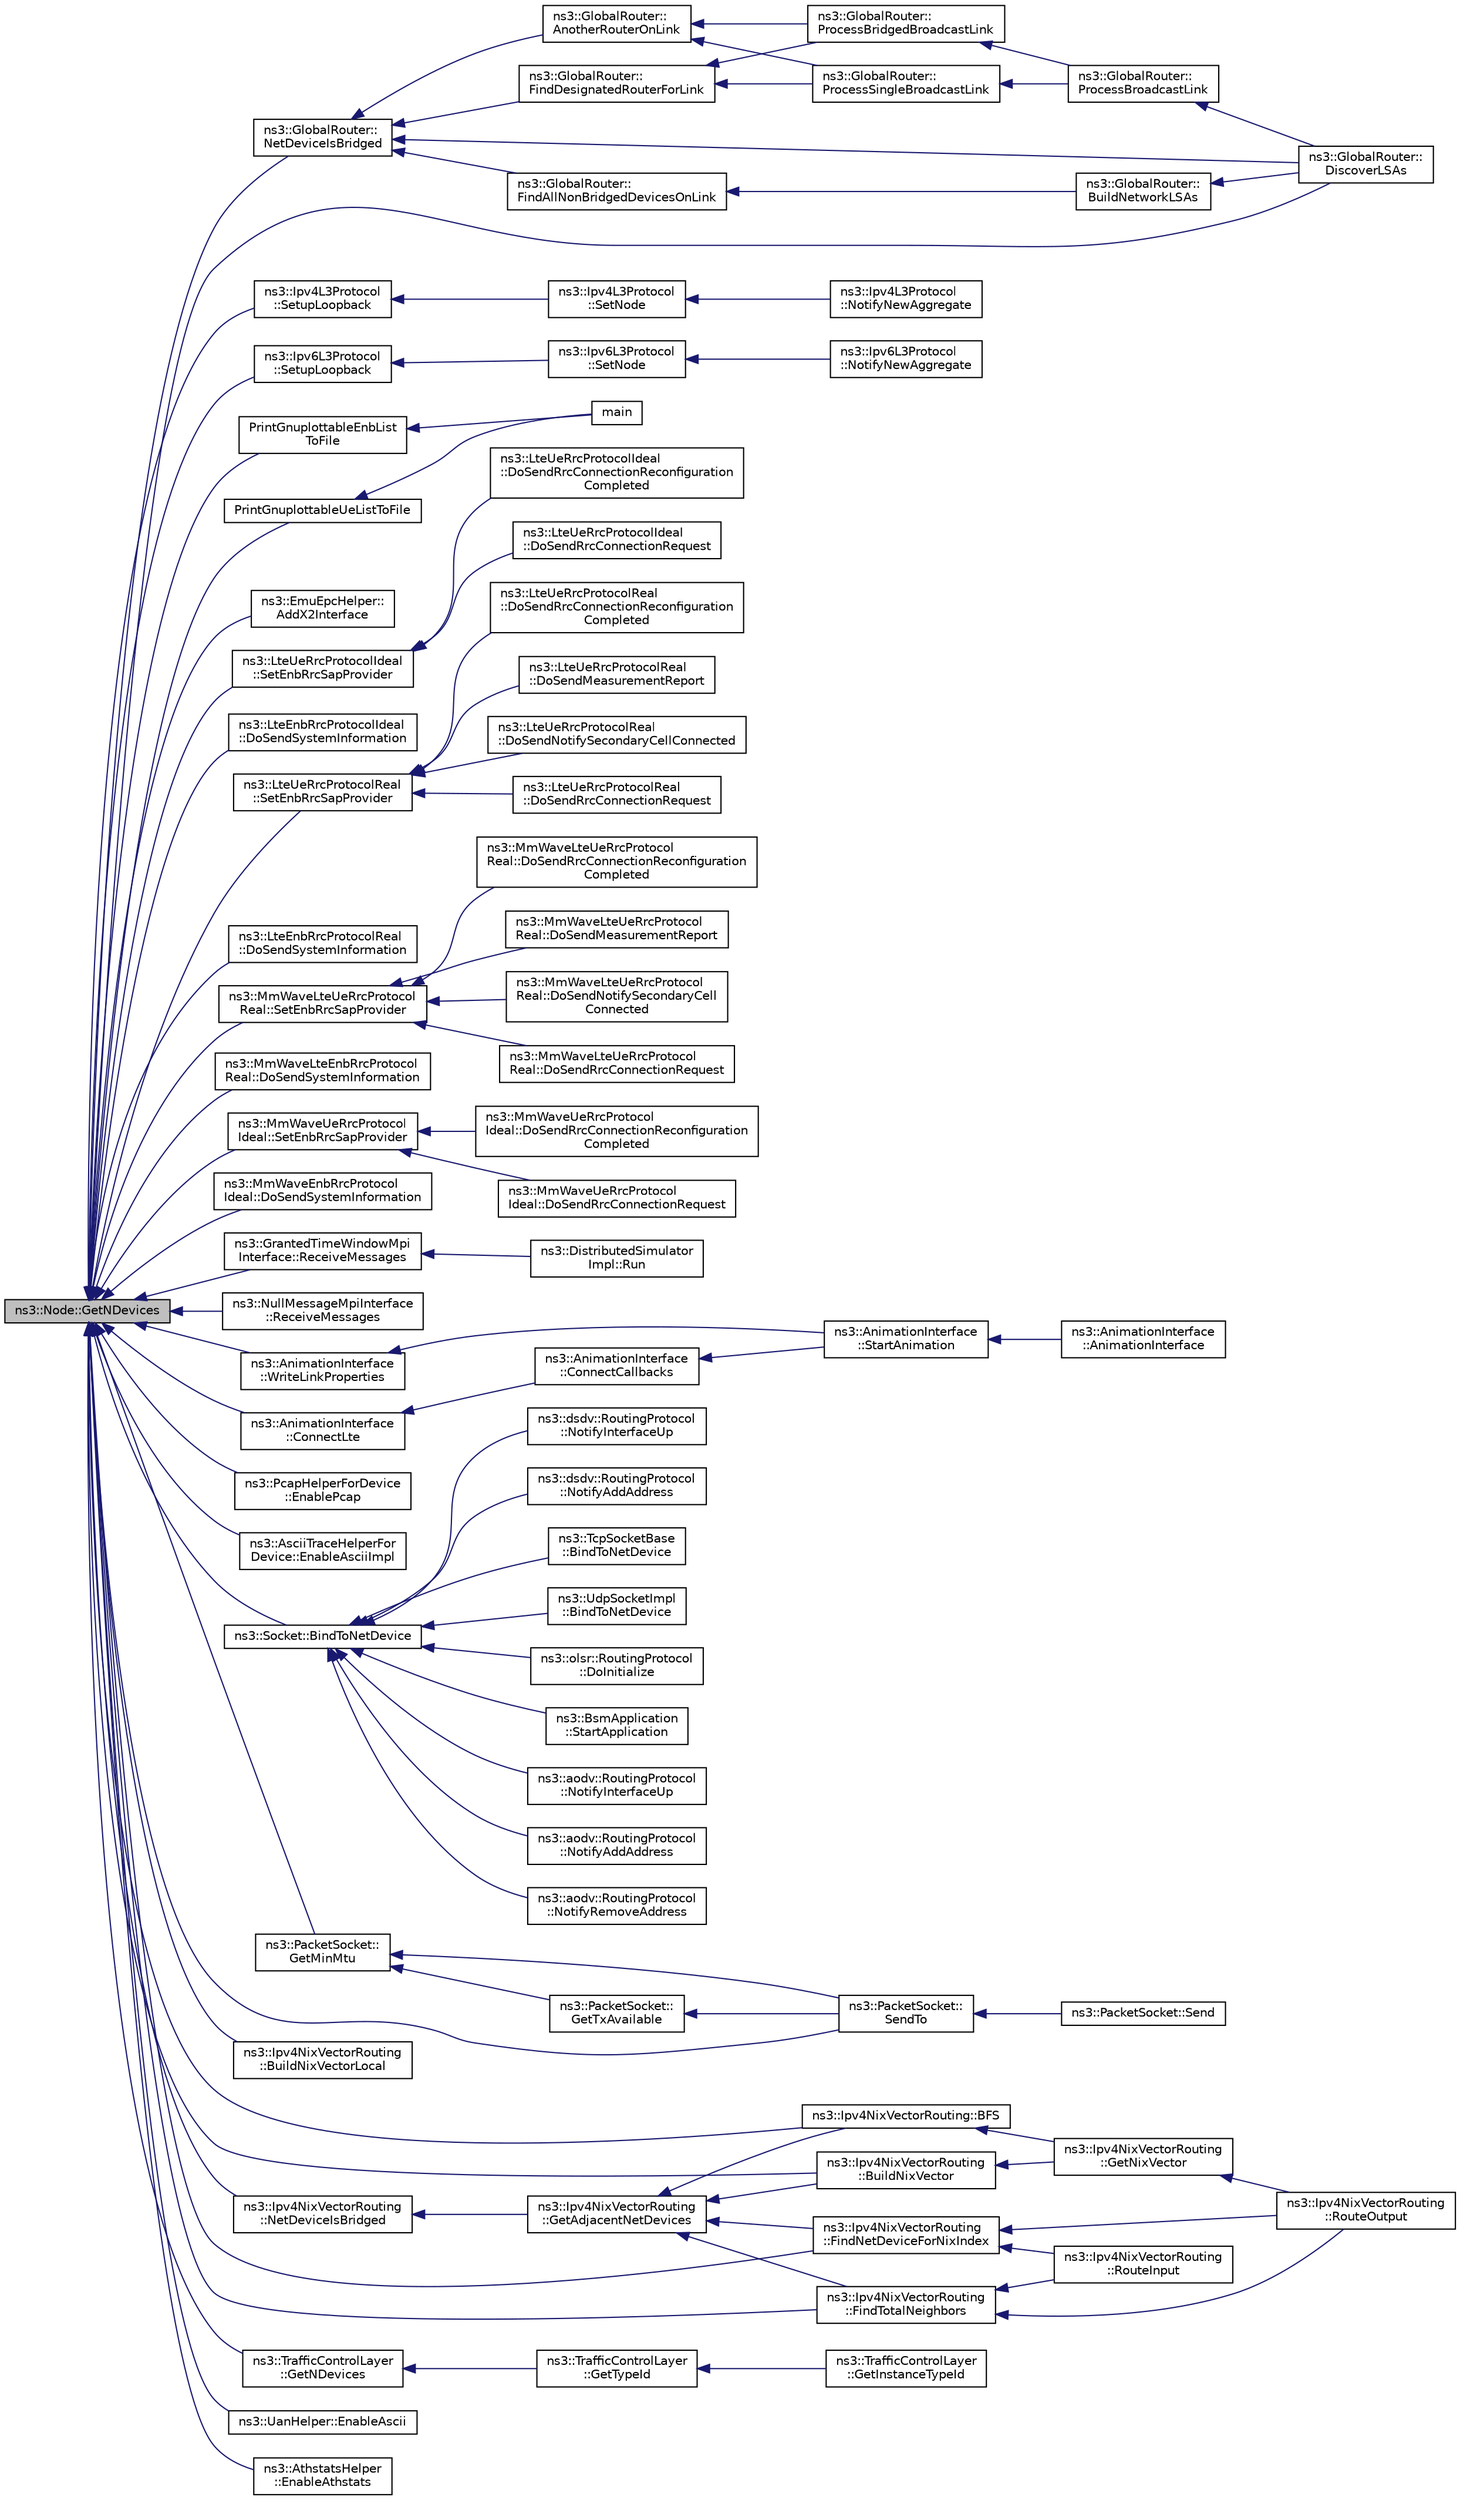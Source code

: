 digraph "ns3::Node::GetNDevices"
{
  edge [fontname="Helvetica",fontsize="10",labelfontname="Helvetica",labelfontsize="10"];
  node [fontname="Helvetica",fontsize="10",shape=record];
  rankdir="LR";
  Node1 [label="ns3::Node::GetNDevices",height=0.2,width=0.4,color="black", fillcolor="grey75", style="filled", fontcolor="black"];
  Node1 -> Node2 [dir="back",color="midnightblue",fontsize="10",style="solid"];
  Node2 [label="ns3::GlobalRouter::\lDiscoverLSAs",height=0.2,width=0.4,color="black", fillcolor="white", style="filled",URL="$df/d40/classns3_1_1GlobalRouter.html#a44e135879879a27cd8d2566b5e9761cf",tooltip="Walk the connected channels, discover the adjacent routers and build the associated number of Global ..."];
  Node1 -> Node3 [dir="back",color="midnightblue",fontsize="10",style="solid"];
  Node3 [label="ns3::GlobalRouter::\lNetDeviceIsBridged",height=0.2,width=0.4,color="black", fillcolor="white", style="filled",URL="$df/d40/classns3_1_1GlobalRouter.html#ad330b65439cd1be39799b52df948f98b",tooltip="Decide whether or not a given net device is being bridged by a BridgeNetDevice. "];
  Node3 -> Node2 [dir="back",color="midnightblue",fontsize="10",style="solid"];
  Node3 -> Node4 [dir="back",color="midnightblue",fontsize="10",style="solid"];
  Node4 [label="ns3::GlobalRouter::\lFindAllNonBridgedDevicesOnLink",height=0.2,width=0.4,color="black", fillcolor="white", style="filled",URL="$df/d40/classns3_1_1GlobalRouter.html#af1fc3edcc4d14d9344f3b94617da8e85",tooltip="Return a container of all non-bridged NetDevices on a link. "];
  Node4 -> Node5 [dir="back",color="midnightblue",fontsize="10",style="solid"];
  Node5 [label="ns3::GlobalRouter::\lBuildNetworkLSAs",height=0.2,width=0.4,color="black", fillcolor="white", style="filled",URL="$df/d40/classns3_1_1GlobalRouter.html#aff937ae50e8cc2de5a6e989cbe17609b",tooltip="Build one NetworkLSA for each net device talking to a network that we are the designated router for..."];
  Node5 -> Node2 [dir="back",color="midnightblue",fontsize="10",style="solid"];
  Node3 -> Node6 [dir="back",color="midnightblue",fontsize="10",style="solid"];
  Node6 [label="ns3::GlobalRouter::\lFindDesignatedRouterForLink",height=0.2,width=0.4,color="black", fillcolor="white", style="filled",URL="$df/d40/classns3_1_1GlobalRouter.html#ab562e4407394674ef8502b3ab1d051d6",tooltip="Finds a designated router. "];
  Node6 -> Node7 [dir="back",color="midnightblue",fontsize="10",style="solid"];
  Node7 [label="ns3::GlobalRouter::\lProcessSingleBroadcastLink",height=0.2,width=0.4,color="black", fillcolor="white", style="filled",URL="$df/d40/classns3_1_1GlobalRouter.html#a16b0eecb167b84a7160c8903839a826f",tooltip="Process a single broadcast link. "];
  Node7 -> Node8 [dir="back",color="midnightblue",fontsize="10",style="solid"];
  Node8 [label="ns3::GlobalRouter::\lProcessBroadcastLink",height=0.2,width=0.4,color="black", fillcolor="white", style="filled",URL="$df/d40/classns3_1_1GlobalRouter.html#af981be58153ef32690b434072cd3205b",tooltip="Process a generic broadcast link. "];
  Node8 -> Node2 [dir="back",color="midnightblue",fontsize="10",style="solid"];
  Node6 -> Node9 [dir="back",color="midnightblue",fontsize="10",style="solid"];
  Node9 [label="ns3::GlobalRouter::\lProcessBridgedBroadcastLink",height=0.2,width=0.4,color="black", fillcolor="white", style="filled",URL="$df/d40/classns3_1_1GlobalRouter.html#a7368716600989ea7d4bec67fa4f86e4c",tooltip="Process a bridged broadcast link. "];
  Node9 -> Node8 [dir="back",color="midnightblue",fontsize="10",style="solid"];
  Node3 -> Node10 [dir="back",color="midnightblue",fontsize="10",style="solid"];
  Node10 [label="ns3::GlobalRouter::\lAnotherRouterOnLink",height=0.2,width=0.4,color="black", fillcolor="white", style="filled",URL="$df/d40/classns3_1_1GlobalRouter.html#ae2af74f394b3b8de4daad7000fb0b9f7",tooltip="Checks for the presence of another router on the NetDevice. "];
  Node10 -> Node7 [dir="back",color="midnightblue",fontsize="10",style="solid"];
  Node10 -> Node9 [dir="back",color="midnightblue",fontsize="10",style="solid"];
  Node1 -> Node11 [dir="back",color="midnightblue",fontsize="10",style="solid"];
  Node11 [label="ns3::Ipv4L3Protocol\l::SetupLoopback",height=0.2,width=0.4,color="black", fillcolor="white", style="filled",URL="$d2/dc9/classns3_1_1Ipv4L3Protocol.html#aa37b950d26063e4e7ee659e599c83bde",tooltip="Setup loopback interface. "];
  Node11 -> Node12 [dir="back",color="midnightblue",fontsize="10",style="solid"];
  Node12 [label="ns3::Ipv4L3Protocol\l::SetNode",height=0.2,width=0.4,color="black", fillcolor="white", style="filled",URL="$d2/dc9/classns3_1_1Ipv4L3Protocol.html#a82ef37914ea8bab699575fea23586bc7",tooltip="Set node associated with this stack. "];
  Node12 -> Node13 [dir="back",color="midnightblue",fontsize="10",style="solid"];
  Node13 [label="ns3::Ipv4L3Protocol\l::NotifyNewAggregate",height=0.2,width=0.4,color="black", fillcolor="white", style="filled",URL="$d2/dc9/classns3_1_1Ipv4L3Protocol.html#a41c7e4fc5a8dba55e9708df7cef9b9c7"];
  Node1 -> Node14 [dir="back",color="midnightblue",fontsize="10",style="solid"];
  Node14 [label="ns3::Ipv6L3Protocol\l::SetupLoopback",height=0.2,width=0.4,color="black", fillcolor="white", style="filled",URL="$d7/d74/classns3_1_1Ipv6L3Protocol.html#a69a1ef7b49dd3aa80c6807f467720005",tooltip="Setup loopback interface. "];
  Node14 -> Node15 [dir="back",color="midnightblue",fontsize="10",style="solid"];
  Node15 [label="ns3::Ipv6L3Protocol\l::SetNode",height=0.2,width=0.4,color="black", fillcolor="white", style="filled",URL="$d7/d74/classns3_1_1Ipv6L3Protocol.html#a53796a2747cb5edcd1c762f44043b061",tooltip="Set node associated with this stack. "];
  Node15 -> Node16 [dir="back",color="midnightblue",fontsize="10",style="solid"];
  Node16 [label="ns3::Ipv6L3Protocol\l::NotifyNewAggregate",height=0.2,width=0.4,color="black", fillcolor="white", style="filled",URL="$d7/d74/classns3_1_1Ipv6L3Protocol.html#ae07ff89952d068d18fb5650ffd1f5378",tooltip="Notify other components connected to the node that a new stack member is now connected. "];
  Node1 -> Node17 [dir="back",color="midnightblue",fontsize="10",style="solid"];
  Node17 [label="PrintGnuplottableUeListToFile",height=0.2,width=0.4,color="black", fillcolor="white", style="filled",URL="$d9/d7b/lena-distributed-ffr_8cc.html#ad818a3dd4c090b8ecaba926e5272c409"];
  Node17 -> Node18 [dir="back",color="midnightblue",fontsize="10",style="solid"];
  Node18 [label="main",height=0.2,width=0.4,color="black", fillcolor="white", style="filled",URL="$d9/d7b/lena-distributed-ffr_8cc.html#a0ddf1224851353fc92bfbff6f499fa97"];
  Node1 -> Node19 [dir="back",color="midnightblue",fontsize="10",style="solid"];
  Node19 [label="PrintGnuplottableEnbList\lToFile",height=0.2,width=0.4,color="black", fillcolor="white", style="filled",URL="$d9/d7b/lena-distributed-ffr_8cc.html#a7e3aa5272ba032faa7717e0f3ba2f73d"];
  Node19 -> Node18 [dir="back",color="midnightblue",fontsize="10",style="solid"];
  Node1 -> Node20 [dir="back",color="midnightblue",fontsize="10",style="solid"];
  Node20 [label="ns3::EmuEpcHelper::\lAddX2Interface",height=0.2,width=0.4,color="black", fillcolor="white", style="filled",URL="$d9/db8/classns3_1_1EmuEpcHelper.html#adeca48cbe7143128f3578b4904e02218"];
  Node1 -> Node21 [dir="back",color="midnightblue",fontsize="10",style="solid"];
  Node21 [label="ns3::LteUeRrcProtocolIdeal\l::SetEnbRrcSapProvider",height=0.2,width=0.4,color="black", fillcolor="white", style="filled",URL="$de/dc6/classns3_1_1LteUeRrcProtocolIdeal.html#a86373f892a016ce3ea48859450e5bdd9"];
  Node21 -> Node22 [dir="back",color="midnightblue",fontsize="10",style="solid"];
  Node22 [label="ns3::LteUeRrcProtocolIdeal\l::DoSendRrcConnectionRequest",height=0.2,width=0.4,color="black", fillcolor="white", style="filled",URL="$de/dc6/classns3_1_1LteUeRrcProtocolIdeal.html#aba69a27c58dff7088f0b9e84da9c830c"];
  Node21 -> Node23 [dir="back",color="midnightblue",fontsize="10",style="solid"];
  Node23 [label="ns3::LteUeRrcProtocolIdeal\l::DoSendRrcConnectionReconfiguration\lCompleted",height=0.2,width=0.4,color="black", fillcolor="white", style="filled",URL="$de/dc6/classns3_1_1LteUeRrcProtocolIdeal.html#a7a67d7e0ca99d8085900dd73cbc694b6"];
  Node1 -> Node24 [dir="back",color="midnightblue",fontsize="10",style="solid"];
  Node24 [label="ns3::LteEnbRrcProtocolIdeal\l::DoSendSystemInformation",height=0.2,width=0.4,color="black", fillcolor="white", style="filled",URL="$d4/d63/classns3_1_1LteEnbRrcProtocolIdeal.html#ae0152051aabf49a2f42ba5c5a651a2a5"];
  Node1 -> Node25 [dir="back",color="midnightblue",fontsize="10",style="solid"];
  Node25 [label="ns3::LteUeRrcProtocolReal\l::SetEnbRrcSapProvider",height=0.2,width=0.4,color="black", fillcolor="white", style="filled",URL="$df/d48/classns3_1_1LteUeRrcProtocolReal.html#a332253a9f192cd34ed5e8840ce84e474"];
  Node25 -> Node26 [dir="back",color="midnightblue",fontsize="10",style="solid"];
  Node26 [label="ns3::LteUeRrcProtocolReal\l::DoSendRrcConnectionRequest",height=0.2,width=0.4,color="black", fillcolor="white", style="filled",URL="$df/d48/classns3_1_1LteUeRrcProtocolReal.html#af1f7ba46dc2b2a1e13dcde81ec7afea4"];
  Node25 -> Node27 [dir="back",color="midnightblue",fontsize="10",style="solid"];
  Node27 [label="ns3::LteUeRrcProtocolReal\l::DoSendRrcConnectionReconfiguration\lCompleted",height=0.2,width=0.4,color="black", fillcolor="white", style="filled",URL="$df/d48/classns3_1_1LteUeRrcProtocolReal.html#a3f28203afd2430174ef52e0a37708ff1"];
  Node25 -> Node28 [dir="back",color="midnightblue",fontsize="10",style="solid"];
  Node28 [label="ns3::LteUeRrcProtocolReal\l::DoSendMeasurementReport",height=0.2,width=0.4,color="black", fillcolor="white", style="filled",URL="$df/d48/classns3_1_1LteUeRrcProtocolReal.html#ac41ee20df1ad7487e5567e42af85a240"];
  Node25 -> Node29 [dir="back",color="midnightblue",fontsize="10",style="solid"];
  Node29 [label="ns3::LteUeRrcProtocolReal\l::DoSendNotifySecondaryCellConnected",height=0.2,width=0.4,color="black", fillcolor="white", style="filled",URL="$df/d48/classns3_1_1LteUeRrcProtocolReal.html#a6df09b8827c5d8e456f46b5ad8e052f0"];
  Node1 -> Node30 [dir="back",color="midnightblue",fontsize="10",style="solid"];
  Node30 [label="ns3::LteEnbRrcProtocolReal\l::DoSendSystemInformation",height=0.2,width=0.4,color="black", fillcolor="white", style="filled",URL="$d0/d88/classns3_1_1LteEnbRrcProtocolReal.html#a7e03d04b3442cee4c3debfbb3f8b6e74"];
  Node1 -> Node31 [dir="back",color="midnightblue",fontsize="10",style="solid"];
  Node31 [label="ns3::MmWaveLteUeRrcProtocol\lReal::SetEnbRrcSapProvider",height=0.2,width=0.4,color="black", fillcolor="white", style="filled",URL="$df/d69/classns3_1_1MmWaveLteUeRrcProtocolReal.html#adbb0955b254fae63826a9f90c8dc2113"];
  Node31 -> Node32 [dir="back",color="midnightblue",fontsize="10",style="solid"];
  Node32 [label="ns3::MmWaveLteUeRrcProtocol\lReal::DoSendRrcConnectionRequest",height=0.2,width=0.4,color="black", fillcolor="white", style="filled",URL="$df/d69/classns3_1_1MmWaveLteUeRrcProtocolReal.html#a02fda6186d43188464181236922ab8c8"];
  Node31 -> Node33 [dir="back",color="midnightblue",fontsize="10",style="solid"];
  Node33 [label="ns3::MmWaveLteUeRrcProtocol\lReal::DoSendRrcConnectionReconfiguration\lCompleted",height=0.2,width=0.4,color="black", fillcolor="white", style="filled",URL="$df/d69/classns3_1_1MmWaveLteUeRrcProtocolReal.html#aea3f08380821000ed2c5d6f94482bdd6"];
  Node31 -> Node34 [dir="back",color="midnightblue",fontsize="10",style="solid"];
  Node34 [label="ns3::MmWaveLteUeRrcProtocol\lReal::DoSendMeasurementReport",height=0.2,width=0.4,color="black", fillcolor="white", style="filled",URL="$df/d69/classns3_1_1MmWaveLteUeRrcProtocolReal.html#a6b106b803fabfb284ec0b20c01be0a40"];
  Node31 -> Node35 [dir="back",color="midnightblue",fontsize="10",style="solid"];
  Node35 [label="ns3::MmWaveLteUeRrcProtocol\lReal::DoSendNotifySecondaryCell\lConnected",height=0.2,width=0.4,color="black", fillcolor="white", style="filled",URL="$df/d69/classns3_1_1MmWaveLteUeRrcProtocolReal.html#a3867751da392f836f7deea034af22f2e"];
  Node1 -> Node36 [dir="back",color="midnightblue",fontsize="10",style="solid"];
  Node36 [label="ns3::MmWaveLteEnbRrcProtocol\lReal::DoSendSystemInformation",height=0.2,width=0.4,color="black", fillcolor="white", style="filled",URL="$dd/dda/classns3_1_1MmWaveLteEnbRrcProtocolReal.html#a9ab6593e094fbacc948e933c1ae5d20a"];
  Node1 -> Node37 [dir="back",color="midnightblue",fontsize="10",style="solid"];
  Node37 [label="ns3::MmWaveUeRrcProtocol\lIdeal::SetEnbRrcSapProvider",height=0.2,width=0.4,color="black", fillcolor="white", style="filled",URL="$d3/d0f/classns3_1_1MmWaveUeRrcProtocolIdeal.html#adff64b34a950c009747c19c5510700bf"];
  Node37 -> Node38 [dir="back",color="midnightblue",fontsize="10",style="solid"];
  Node38 [label="ns3::MmWaveUeRrcProtocol\lIdeal::DoSendRrcConnectionRequest",height=0.2,width=0.4,color="black", fillcolor="white", style="filled",URL="$d3/d0f/classns3_1_1MmWaveUeRrcProtocolIdeal.html#a7f1b53061ddb2454a8172475e45f8202"];
  Node37 -> Node39 [dir="back",color="midnightblue",fontsize="10",style="solid"];
  Node39 [label="ns3::MmWaveUeRrcProtocol\lIdeal::DoSendRrcConnectionReconfiguration\lCompleted",height=0.2,width=0.4,color="black", fillcolor="white", style="filled",URL="$d3/d0f/classns3_1_1MmWaveUeRrcProtocolIdeal.html#a9ff38cf3a78824451cf43223fa994f37"];
  Node1 -> Node40 [dir="back",color="midnightblue",fontsize="10",style="solid"];
  Node40 [label="ns3::MmWaveEnbRrcProtocol\lIdeal::DoSendSystemInformation",height=0.2,width=0.4,color="black", fillcolor="white", style="filled",URL="$d1/d90/classns3_1_1MmWaveEnbRrcProtocolIdeal.html#ace31b251b4e6641dad8e995e2b38e3fe"];
  Node1 -> Node41 [dir="back",color="midnightblue",fontsize="10",style="solid"];
  Node41 [label="ns3::GrantedTimeWindowMpi\lInterface::ReceiveMessages",height=0.2,width=0.4,color="black", fillcolor="white", style="filled",URL="$da/db3/classns3_1_1GrantedTimeWindowMpiInterface.html#a25a6699dcab1ab2e348e0b5a2c90aa42"];
  Node41 -> Node42 [dir="back",color="midnightblue",fontsize="10",style="solid"];
  Node42 [label="ns3::DistributedSimulator\lImpl::Run",height=0.2,width=0.4,color="black", fillcolor="white", style="filled",URL="$d7/df7/classns3_1_1DistributedSimulatorImpl.html#a5a2cd016631eac7f93dba3b08ab0e0dd"];
  Node1 -> Node43 [dir="back",color="midnightblue",fontsize="10",style="solid"];
  Node43 [label="ns3::NullMessageMpiInterface\l::ReceiveMessages",height=0.2,width=0.4,color="black", fillcolor="white", style="filled",URL="$d0/d9f/classns3_1_1NullMessageMpiInterface.html#a9ca96f3f6dc2df5f955505c441499430"];
  Node1 -> Node44 [dir="back",color="midnightblue",fontsize="10",style="solid"];
  Node44 [label="ns3::AnimationInterface\l::ConnectLte",height=0.2,width=0.4,color="black", fillcolor="white", style="filled",URL="$d6/d1a/classns3_1_1AnimationInterface.html#a921e35bb00b2d0032dde4147bd2a200e",tooltip="Connect LTE function. "];
  Node44 -> Node45 [dir="back",color="midnightblue",fontsize="10",style="solid"];
  Node45 [label="ns3::AnimationInterface\l::ConnectCallbacks",height=0.2,width=0.4,color="black", fillcolor="white", style="filled",URL="$d6/d1a/classns3_1_1AnimationInterface.html#a3475aa338984f2024403caa04c146027",tooltip="Connect callbacks function. "];
  Node45 -> Node46 [dir="back",color="midnightblue",fontsize="10",style="solid"];
  Node46 [label="ns3::AnimationInterface\l::StartAnimation",height=0.2,width=0.4,color="black", fillcolor="white", style="filled",URL="$d6/d1a/classns3_1_1AnimationInterface.html#aed28bace6b97494e11179766449bb442"];
  Node46 -> Node47 [dir="back",color="midnightblue",fontsize="10",style="solid"];
  Node47 [label="ns3::AnimationInterface\l::AnimationInterface",height=0.2,width=0.4,color="black", fillcolor="white", style="filled",URL="$d6/d1a/classns3_1_1AnimationInterface.html#a88af7da6eb605ec7e9d8cb3fcc8a6466",tooltip="Constructor. "];
  Node1 -> Node48 [dir="back",color="midnightblue",fontsize="10",style="solid"];
  Node48 [label="ns3::AnimationInterface\l::WriteLinkProperties",height=0.2,width=0.4,color="black", fillcolor="white", style="filled",URL="$d6/d1a/classns3_1_1AnimationInterface.html#a458296bfceb6bd8b53b4c9bf38b5fdc7",tooltip="Write link properties function. "];
  Node48 -> Node46 [dir="back",color="midnightblue",fontsize="10",style="solid"];
  Node1 -> Node49 [dir="back",color="midnightblue",fontsize="10",style="solid"];
  Node49 [label="ns3::PcapHelperForDevice\l::EnablePcap",height=0.2,width=0.4,color="black", fillcolor="white", style="filled",URL="$d5/d03/classns3_1_1PcapHelperForDevice.html#aaff226f8b35b0aba2fb5adb562ebc093",tooltip="Enable pcap output on each device (which is of the appropriate type) in the nodes provided in the con..."];
  Node1 -> Node50 [dir="back",color="midnightblue",fontsize="10",style="solid"];
  Node50 [label="ns3::AsciiTraceHelperFor\lDevice::EnableAsciiImpl",height=0.2,width=0.4,color="black", fillcolor="white", style="filled",URL="$dd/daf/classns3_1_1AsciiTraceHelperForDevice.html#a704ffba0d6a860fe0d3b297f572a84f3",tooltip="Enable ascii trace output on each device (which is of the appropriate type) in the nodes provided in ..."];
  Node1 -> Node51 [dir="back",color="midnightblue",fontsize="10",style="solid"];
  Node51 [label="ns3::Socket::BindToNetDevice",height=0.2,width=0.4,color="black", fillcolor="white", style="filled",URL="$d9/df2/classns3_1_1Socket.html#a9952cd10a2c8c108846027108cc9e44e",tooltip="Bind a socket to specific device. "];
  Node51 -> Node52 [dir="back",color="midnightblue",fontsize="10",style="solid"];
  Node52 [label="ns3::aodv::RoutingProtocol\l::NotifyInterfaceUp",height=0.2,width=0.4,color="black", fillcolor="white", style="filled",URL="$db/dd0/classns3_1_1aodv_1_1RoutingProtocol.html#a006b7deb41f4eb2dc1e0d69d50c5a284"];
  Node51 -> Node53 [dir="back",color="midnightblue",fontsize="10",style="solid"];
  Node53 [label="ns3::aodv::RoutingProtocol\l::NotifyAddAddress",height=0.2,width=0.4,color="black", fillcolor="white", style="filled",URL="$db/dd0/classns3_1_1aodv_1_1RoutingProtocol.html#a8d6ee1881856a557d8c051e40785e51b"];
  Node51 -> Node54 [dir="back",color="midnightblue",fontsize="10",style="solid"];
  Node54 [label="ns3::aodv::RoutingProtocol\l::NotifyRemoveAddress",height=0.2,width=0.4,color="black", fillcolor="white", style="filled",URL="$db/dd0/classns3_1_1aodv_1_1RoutingProtocol.html#aa3ada55a69e945cc414d87566cca0388"];
  Node51 -> Node55 [dir="back",color="midnightblue",fontsize="10",style="solid"];
  Node55 [label="ns3::dsdv::RoutingProtocol\l::NotifyInterfaceUp",height=0.2,width=0.4,color="black", fillcolor="white", style="filled",URL="$de/dca/classns3_1_1dsdv_1_1RoutingProtocol.html#a9a3edd95b3a0714d5aff5293e96883d2"];
  Node51 -> Node56 [dir="back",color="midnightblue",fontsize="10",style="solid"];
  Node56 [label="ns3::dsdv::RoutingProtocol\l::NotifyAddAddress",height=0.2,width=0.4,color="black", fillcolor="white", style="filled",URL="$de/dca/classns3_1_1dsdv_1_1RoutingProtocol.html#aaf6b464336448d3cf4e6370b00943253"];
  Node51 -> Node57 [dir="back",color="midnightblue",fontsize="10",style="solid"];
  Node57 [label="ns3::TcpSocketBase\l::BindToNetDevice",height=0.2,width=0.4,color="black", fillcolor="white", style="filled",URL="$d1/d45/classns3_1_1TcpSocketBase.html#a88b552dfa0a85e0224ed8a7dc140f190",tooltip="Bind a socket to specific device. "];
  Node51 -> Node58 [dir="back",color="midnightblue",fontsize="10",style="solid"];
  Node58 [label="ns3::UdpSocketImpl\l::BindToNetDevice",height=0.2,width=0.4,color="black", fillcolor="white", style="filled",URL="$d8/df7/classns3_1_1UdpSocketImpl.html#a93fa14afedc32353602551df1e5f2d59",tooltip="Bind a socket to specific device. "];
  Node51 -> Node59 [dir="back",color="midnightblue",fontsize="10",style="solid"];
  Node59 [label="ns3::olsr::RoutingProtocol\l::DoInitialize",height=0.2,width=0.4,color="black", fillcolor="white", style="filled",URL="$d6/dbb/classns3_1_1olsr_1_1RoutingProtocol.html#afe5419799e8d38ee32d82615de55ef22"];
  Node51 -> Node60 [dir="back",color="midnightblue",fontsize="10",style="solid"];
  Node60 [label="ns3::BsmApplication\l::StartApplication",height=0.2,width=0.4,color="black", fillcolor="white", style="filled",URL="$d9/ddb/classns3_1_1BsmApplication.html#a2caf2e381d781dfde58e39f19a220523",tooltip="Called at time specified by Start. "];
  Node1 -> Node61 [dir="back",color="midnightblue",fontsize="10",style="solid"];
  Node61 [label="ns3::PacketSocket::\lGetMinMtu",height=0.2,width=0.4,color="black", fillcolor="white", style="filled",URL="$db/d5c/classns3_1_1PacketSocket.html#a3601a739034d0d2e46ccc45f2073e02f",tooltip="Get the minimum MTU supported by the NetDevices bound to a specific address. "];
  Node61 -> Node62 [dir="back",color="midnightblue",fontsize="10",style="solid"];
  Node62 [label="ns3::PacketSocket::\lGetTxAvailable",height=0.2,width=0.4,color="black", fillcolor="white", style="filled",URL="$db/d5c/classns3_1_1PacketSocket.html#a11bf40b37d8cecd2067c880244be5de4",tooltip="Returns the number of bytes which can be sent in a single call to Send. "];
  Node62 -> Node63 [dir="back",color="midnightblue",fontsize="10",style="solid"];
  Node63 [label="ns3::PacketSocket::\lSendTo",height=0.2,width=0.4,color="black", fillcolor="white", style="filled",URL="$db/d5c/classns3_1_1PacketSocket.html#a66dc5b7e29ad76f07ff46368f75b9165",tooltip="Send data to a specified peer. "];
  Node63 -> Node64 [dir="back",color="midnightblue",fontsize="10",style="solid"];
  Node64 [label="ns3::PacketSocket::Send",height=0.2,width=0.4,color="black", fillcolor="white", style="filled",URL="$db/d5c/classns3_1_1PacketSocket.html#a1fd81b9271758334d6abad658580b1a0",tooltip="Send data (or dummy data) to the remote host. "];
  Node61 -> Node63 [dir="back",color="midnightblue",fontsize="10",style="solid"];
  Node1 -> Node63 [dir="back",color="midnightblue",fontsize="10",style="solid"];
  Node1 -> Node65 [dir="back",color="midnightblue",fontsize="10",style="solid"];
  Node65 [label="ns3::Ipv4NixVectorRouting\l::BuildNixVectorLocal",height=0.2,width=0.4,color="black", fillcolor="white", style="filled",URL="$dd/db8/classns3_1_1Ipv4NixVectorRouting.html#a86ca754bc22b1714ffe7a4b858cda72d"];
  Node1 -> Node66 [dir="back",color="midnightblue",fontsize="10",style="solid"];
  Node66 [label="ns3::Ipv4NixVectorRouting\l::BuildNixVector",height=0.2,width=0.4,color="black", fillcolor="white", style="filled",URL="$dd/db8/classns3_1_1Ipv4NixVectorRouting.html#ac797bda1b70ad4c4aa7e8d5729a50455"];
  Node66 -> Node67 [dir="back",color="midnightblue",fontsize="10",style="solid"];
  Node67 [label="ns3::Ipv4NixVectorRouting\l::GetNixVector",height=0.2,width=0.4,color="black", fillcolor="white", style="filled",URL="$dd/db8/classns3_1_1Ipv4NixVectorRouting.html#ad1f618c1b1264f0d01644b9a68a0bd20"];
  Node67 -> Node68 [dir="back",color="midnightblue",fontsize="10",style="solid"];
  Node68 [label="ns3::Ipv4NixVectorRouting\l::RouteOutput",height=0.2,width=0.4,color="black", fillcolor="white", style="filled",URL="$dd/db8/classns3_1_1Ipv4NixVectorRouting.html#ac7bbf06105fc46edc431bdc7be58f3e7",tooltip="Query routing cache for an existing route, for an outbound packet. "];
  Node1 -> Node69 [dir="back",color="midnightblue",fontsize="10",style="solid"];
  Node69 [label="ns3::Ipv4NixVectorRouting\l::FindTotalNeighbors",height=0.2,width=0.4,color="black", fillcolor="white", style="filled",URL="$dd/db8/classns3_1_1Ipv4NixVectorRouting.html#ae4d125bd51c2d70084543489f00060b5"];
  Node69 -> Node68 [dir="back",color="midnightblue",fontsize="10",style="solid"];
  Node69 -> Node70 [dir="back",color="midnightblue",fontsize="10",style="solid"];
  Node70 [label="ns3::Ipv4NixVectorRouting\l::RouteInput",height=0.2,width=0.4,color="black", fillcolor="white", style="filled",URL="$dd/db8/classns3_1_1Ipv4NixVectorRouting.html#a35d3d496fc0f96e1fd0106b353404c0c",tooltip="Route an input packet (to be forwarded or locally delivered) "];
  Node1 -> Node71 [dir="back",color="midnightblue",fontsize="10",style="solid"];
  Node71 [label="ns3::Ipv4NixVectorRouting\l::NetDeviceIsBridged",height=0.2,width=0.4,color="black", fillcolor="white", style="filled",URL="$dd/db8/classns3_1_1Ipv4NixVectorRouting.html#abf47d63e2dbb8022a042743feeb569c6"];
  Node71 -> Node72 [dir="back",color="midnightblue",fontsize="10",style="solid"];
  Node72 [label="ns3::Ipv4NixVectorRouting\l::GetAdjacentNetDevices",height=0.2,width=0.4,color="black", fillcolor="white", style="filled",URL="$dd/db8/classns3_1_1Ipv4NixVectorRouting.html#a1037f3752d6583eca8cd83c72e0673ea"];
  Node72 -> Node66 [dir="back",color="midnightblue",fontsize="10",style="solid"];
  Node72 -> Node69 [dir="back",color="midnightblue",fontsize="10",style="solid"];
  Node72 -> Node73 [dir="back",color="midnightblue",fontsize="10",style="solid"];
  Node73 [label="ns3::Ipv4NixVectorRouting\l::FindNetDeviceForNixIndex",height=0.2,width=0.4,color="black", fillcolor="white", style="filled",URL="$dd/db8/classns3_1_1Ipv4NixVectorRouting.html#abbd212141a650d5260455663d59c24c9"];
  Node73 -> Node68 [dir="back",color="midnightblue",fontsize="10",style="solid"];
  Node73 -> Node70 [dir="back",color="midnightblue",fontsize="10",style="solid"];
  Node72 -> Node74 [dir="back",color="midnightblue",fontsize="10",style="solid"];
  Node74 [label="ns3::Ipv4NixVectorRouting::BFS",height=0.2,width=0.4,color="black", fillcolor="white", style="filled",URL="$dd/db8/classns3_1_1Ipv4NixVectorRouting.html#aba4436060833304f21000470702da6d9"];
  Node74 -> Node67 [dir="back",color="midnightblue",fontsize="10",style="solid"];
  Node1 -> Node73 [dir="back",color="midnightblue",fontsize="10",style="solid"];
  Node1 -> Node74 [dir="back",color="midnightblue",fontsize="10",style="solid"];
  Node1 -> Node75 [dir="back",color="midnightblue",fontsize="10",style="solid"];
  Node75 [label="ns3::TrafficControlLayer\l::GetNDevices",height=0.2,width=0.4,color="black", fillcolor="white", style="filled",URL="$d1/d25/classns3_1_1TrafficControlLayer.html#ab5d6a1d820a9ce62afcb2eb95a9110cd",tooltip="Required by the object map accessor. "];
  Node75 -> Node76 [dir="back",color="midnightblue",fontsize="10",style="solid"];
  Node76 [label="ns3::TrafficControlLayer\l::GetTypeId",height=0.2,width=0.4,color="black", fillcolor="white", style="filled",URL="$d1/d25/classns3_1_1TrafficControlLayer.html#a6710fc399667be74683173183dbb9975",tooltip="Get the type ID. "];
  Node76 -> Node77 [dir="back",color="midnightblue",fontsize="10",style="solid"];
  Node77 [label="ns3::TrafficControlLayer\l::GetInstanceTypeId",height=0.2,width=0.4,color="black", fillcolor="white", style="filled",URL="$d1/d25/classns3_1_1TrafficControlLayer.html#abe3b878f566ff58d4dcadc2e193f40f5",tooltip="Get the type ID for the instance. "];
  Node1 -> Node78 [dir="back",color="midnightblue",fontsize="10",style="solid"];
  Node78 [label="ns3::UanHelper::EnableAscii",height=0.2,width=0.4,color="black", fillcolor="white", style="filled",URL="$d3/d8d/classns3_1_1UanHelper.html#a8337cb4e1ea3ab9d4617f0f6a0807e17"];
  Node1 -> Node79 [dir="back",color="midnightblue",fontsize="10",style="solid"];
  Node79 [label="ns3::AthstatsHelper\l::EnableAthstats",height=0.2,width=0.4,color="black", fillcolor="white", style="filled",URL="$d1/d3f/classns3_1_1AthstatsHelper.html#af3fdf2d2932b02ee3eac3f6d39d38e58"];
}
